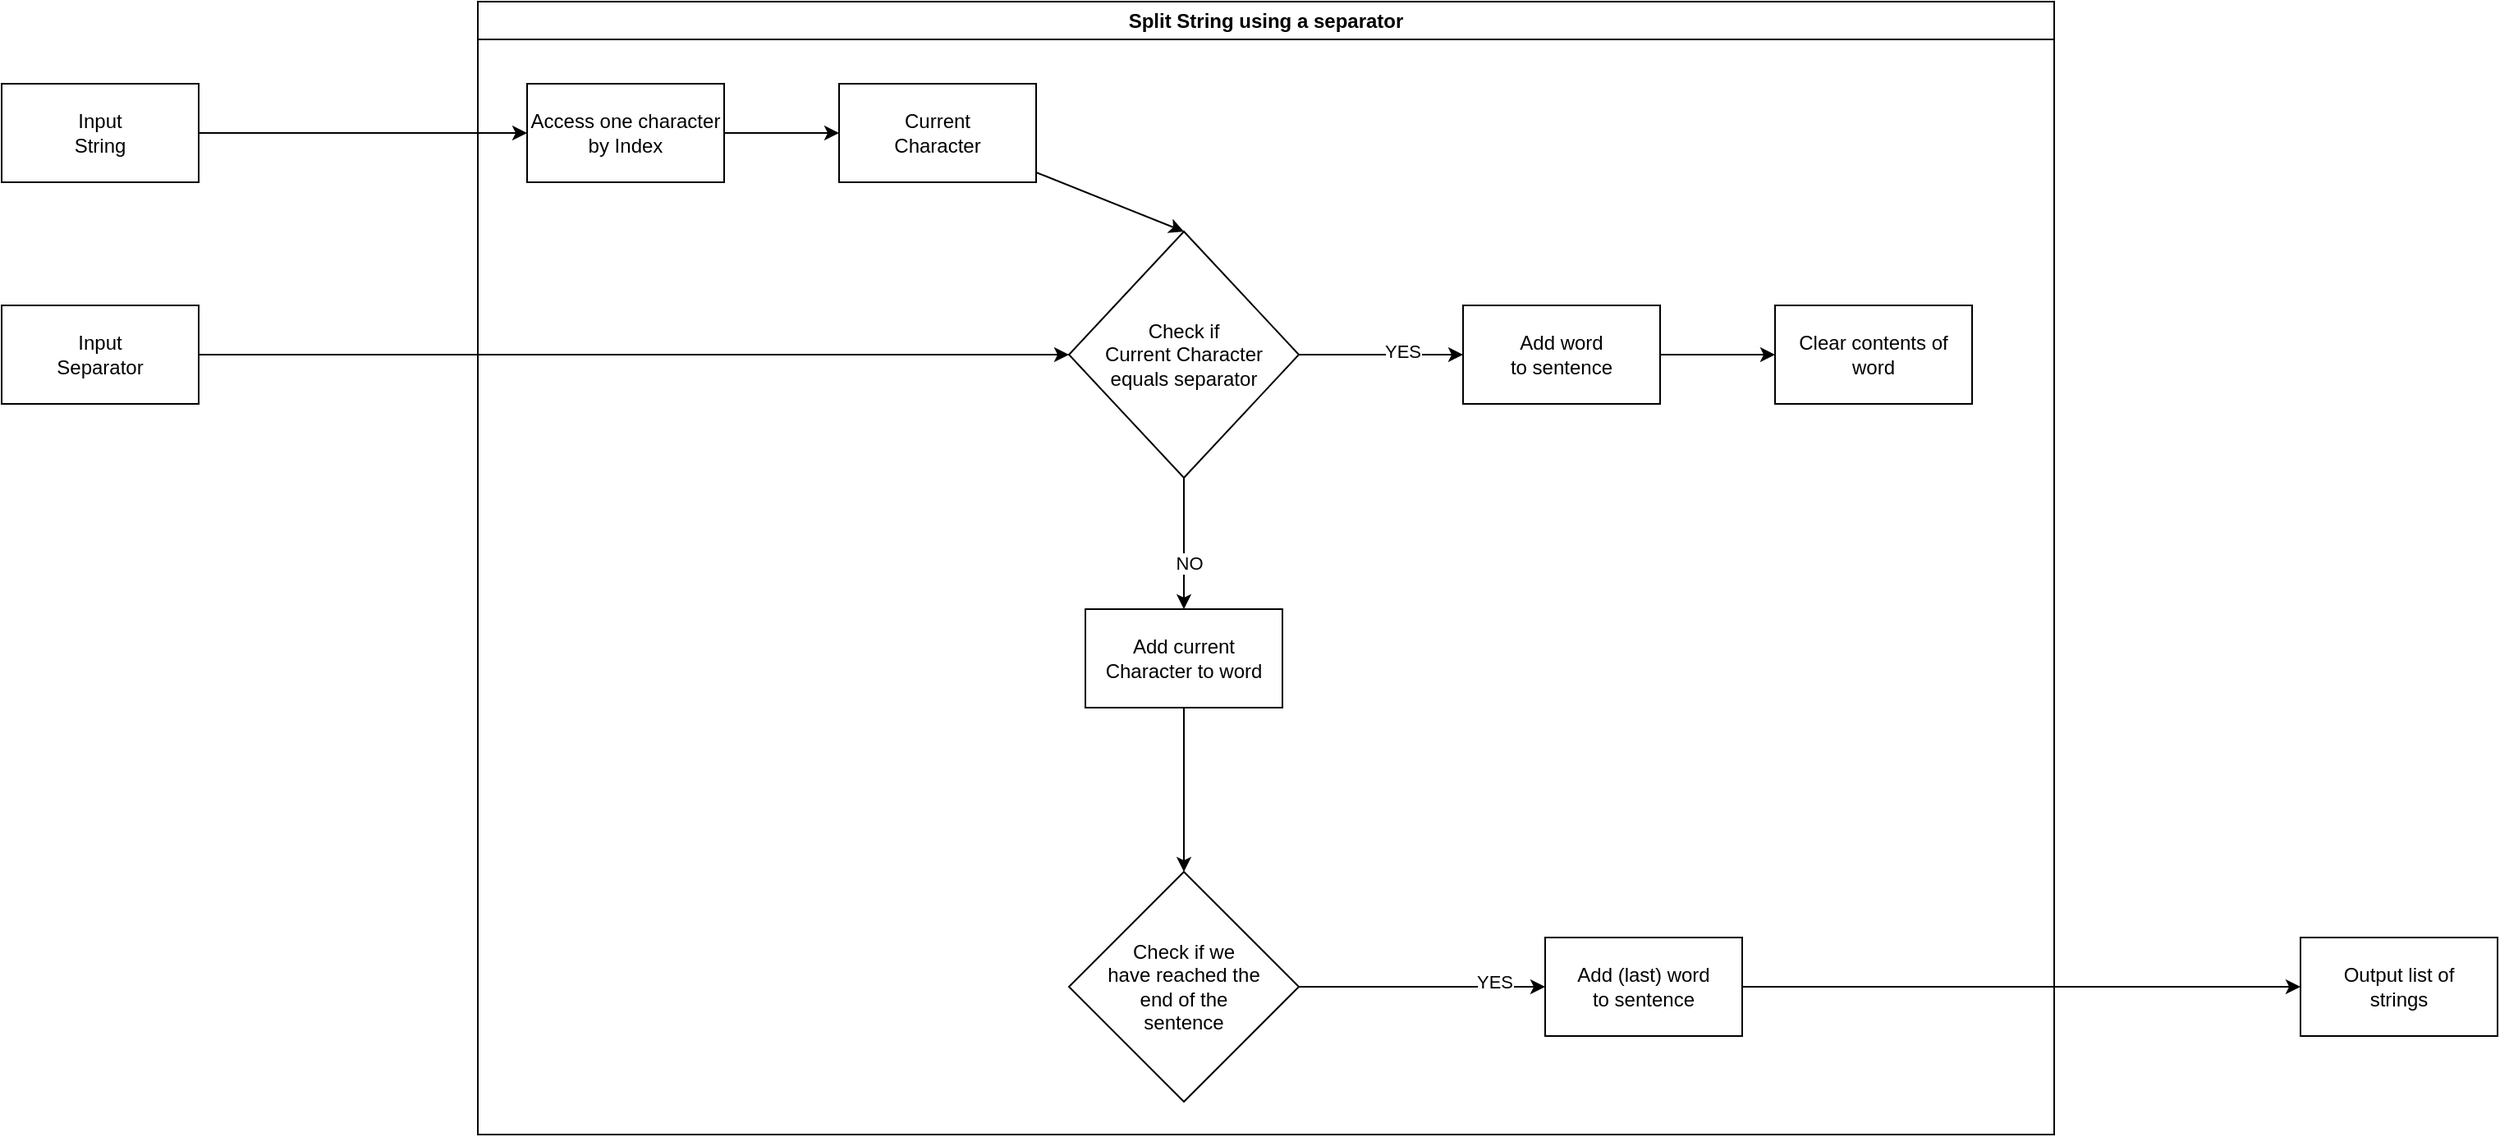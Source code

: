 <mxfile>
    <diagram id="N4DS3VK1prf_kadc-LTI" name="Page-1">
        <mxGraphModel dx="1703" dy="867" grid="1" gridSize="10" guides="1" tooltips="1" connect="1" arrows="1" fold="1" page="1" pageScale="1" pageWidth="850" pageHeight="1100" math="0" shadow="0">
            <root>
                <mxCell id="0"/>
                <mxCell id="1" parent="0"/>
                <mxCell id="9" style="edgeStyle=none;html=1;entryX=0;entryY=0.5;entryDx=0;entryDy=0;" edge="1" parent="1" source="2" target="5">
                    <mxGeometry relative="1" as="geometry"/>
                </mxCell>
                <mxCell id="2" value="Input&lt;br&gt;String" style="whiteSpace=wrap;html=1;" vertex="1" parent="1">
                    <mxGeometry x="70" y="200" width="120" height="60" as="geometry"/>
                </mxCell>
                <mxCell id="11" style="edgeStyle=none;html=1;entryX=0;entryY=0.5;entryDx=0;entryDy=0;" edge="1" parent="1" source="3" target="8">
                    <mxGeometry relative="1" as="geometry"/>
                </mxCell>
                <mxCell id="3" value="Input&lt;br&gt;Separator" style="whiteSpace=wrap;html=1;" vertex="1" parent="1">
                    <mxGeometry x="70" y="335" width="120" height="60" as="geometry"/>
                </mxCell>
                <mxCell id="30" value="Split String using a separator" style="swimlane;whiteSpace=wrap;html=1;" vertex="1" parent="1">
                    <mxGeometry x="360" y="150" width="960" height="690" as="geometry">
                        <mxRectangle x="360" y="150" width="210" height="30" as="alternateBounds"/>
                    </mxGeometry>
                </mxCell>
                <mxCell id="5" value="Access one character&lt;br&gt;by Index" style="whiteSpace=wrap;html=1;" vertex="1" parent="30">
                    <mxGeometry x="30" y="50" width="120" height="60" as="geometry"/>
                </mxCell>
                <mxCell id="6" value="Current&lt;br&gt;Character" style="whiteSpace=wrap;html=1;" vertex="1" parent="30">
                    <mxGeometry x="220" y="50" width="120" height="60" as="geometry"/>
                </mxCell>
                <mxCell id="7" style="edgeStyle=none;html=1;entryX=0;entryY=0.5;entryDx=0;entryDy=0;" edge="1" parent="30" source="5" target="6">
                    <mxGeometry relative="1" as="geometry"/>
                </mxCell>
                <mxCell id="8" value="Check if&lt;br&gt;Current Character&lt;br&gt;equals separator" style="rhombus;whiteSpace=wrap;html=1;" vertex="1" parent="30">
                    <mxGeometry x="360" y="140" width="140" height="150" as="geometry"/>
                </mxCell>
                <mxCell id="10" style="edgeStyle=none;html=1;entryX=0.5;entryY=0;entryDx=0;entryDy=0;" edge="1" parent="30" source="6" target="8">
                    <mxGeometry relative="1" as="geometry"/>
                </mxCell>
                <mxCell id="12" value="Add current Character to word" style="whiteSpace=wrap;html=1;" vertex="1" parent="30">
                    <mxGeometry x="370" y="370" width="120" height="60" as="geometry"/>
                </mxCell>
                <mxCell id="15" style="edgeStyle=none;html=1;" edge="1" parent="30" source="8" target="12">
                    <mxGeometry relative="1" as="geometry"/>
                </mxCell>
                <mxCell id="27" value="NO" style="edgeLabel;html=1;align=center;verticalAlign=middle;resizable=0;points=[];" vertex="1" connectable="0" parent="15">
                    <mxGeometry x="0.288" y="3" relative="1" as="geometry">
                        <mxPoint as="offset"/>
                    </mxGeometry>
                </mxCell>
                <mxCell id="14" value="Add word&lt;br&gt;to sentence" style="whiteSpace=wrap;html=1;" vertex="1" parent="30">
                    <mxGeometry x="600" y="185" width="120" height="60" as="geometry"/>
                </mxCell>
                <mxCell id="16" style="edgeStyle=none;html=1;entryX=0;entryY=0.5;entryDx=0;entryDy=0;" edge="1" parent="30" source="8" target="14">
                    <mxGeometry relative="1" as="geometry"/>
                </mxCell>
                <mxCell id="26" value="YES" style="edgeLabel;html=1;align=center;verticalAlign=middle;resizable=0;points=[];" vertex="1" connectable="0" parent="16">
                    <mxGeometry x="0.25" y="2" relative="1" as="geometry">
                        <mxPoint as="offset"/>
                    </mxGeometry>
                </mxCell>
                <mxCell id="17" value="Clear contents of&lt;br&gt;word" style="whiteSpace=wrap;html=1;" vertex="1" parent="30">
                    <mxGeometry x="790" y="185" width="120" height="60" as="geometry"/>
                </mxCell>
                <mxCell id="18" style="edgeStyle=none;html=1;entryX=0;entryY=0.5;entryDx=0;entryDy=0;" edge="1" parent="30" source="14" target="17">
                    <mxGeometry relative="1" as="geometry"/>
                </mxCell>
                <mxCell id="19" value="Check if we&lt;br&gt;have reached the&lt;br&gt;end of the&lt;br&gt;sentence" style="rhombus;whiteSpace=wrap;html=1;" vertex="1" parent="30">
                    <mxGeometry x="360" y="530" width="140" height="140" as="geometry"/>
                </mxCell>
                <mxCell id="21" style="edgeStyle=none;html=1;entryX=0.5;entryY=0;entryDx=0;entryDy=0;" edge="1" parent="30" source="12" target="19">
                    <mxGeometry relative="1" as="geometry"/>
                </mxCell>
                <mxCell id="22" value="Add (last) word&lt;br&gt;to sentence" style="whiteSpace=wrap;html=1;" vertex="1" parent="30">
                    <mxGeometry x="650" y="570" width="120" height="60" as="geometry"/>
                </mxCell>
                <mxCell id="23" style="edgeStyle=none;html=1;" edge="1" parent="30" source="19" target="22">
                    <mxGeometry relative="1" as="geometry"/>
                </mxCell>
                <mxCell id="28" value="YES" style="edgeLabel;html=1;align=center;verticalAlign=middle;resizable=0;points=[];" vertex="1" connectable="0" parent="23">
                    <mxGeometry x="0.59" y="3" relative="1" as="geometry">
                        <mxPoint as="offset"/>
                    </mxGeometry>
                </mxCell>
                <mxCell id="31" value="Output list of&lt;br&gt;strings" style="whiteSpace=wrap;html=1;" vertex="1" parent="1">
                    <mxGeometry x="1470" y="720" width="120" height="60" as="geometry"/>
                </mxCell>
                <mxCell id="32" style="edgeStyle=none;html=1;entryX=0;entryY=0.5;entryDx=0;entryDy=0;" edge="1" parent="1" source="22" target="31">
                    <mxGeometry relative="1" as="geometry"/>
                </mxCell>
            </root>
        </mxGraphModel>
    </diagram>
</mxfile>
